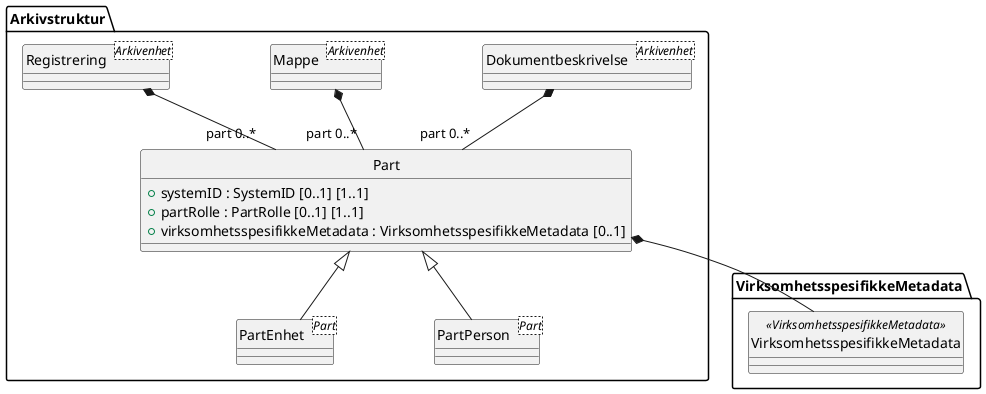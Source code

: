 @startuml
skinparam nodesep 100
hide circle
class Arkivstruktur.Part {
  +systemID : SystemID [0..1] [1..1]
  +partRolle : PartRolle [0..1] [1..1]
  +virksomhetsspesifikkeMetadata : VirksomhetsspesifikkeMetadata [0..1]
}
class Arkivstruktur.Dokumentbeskrivelse <Arkivenhet> {
}
Arkivstruktur.Dokumentbeskrivelse *-- "part 0..*" Arkivstruktur.Part
class Arkivstruktur.Mappe <Arkivenhet> {
}
Arkivstruktur.Mappe *-- "part 0..*" Arkivstruktur.Part
class VirksomhetsspesifikkeMetadata.VirksomhetsspesifikkeMetadata <<VirksomhetsspesifikkeMetadata>> {
}
Arkivstruktur.Part *-- VirksomhetsspesifikkeMetadata.VirksomhetsspesifikkeMetadata
class Arkivstruktur.PartEnhet <Part> {
}
Arkivstruktur.Part <|-- Arkivstruktur.PartEnhet
class Arkivstruktur.PartPerson <Part> {
}
Arkivstruktur.Part <|-- Arkivstruktur.PartPerson
class Arkivstruktur.Registrering <Arkivenhet> {
}
Arkivstruktur.Registrering *-- "part 0..*" Arkivstruktur.Part
@enduml
